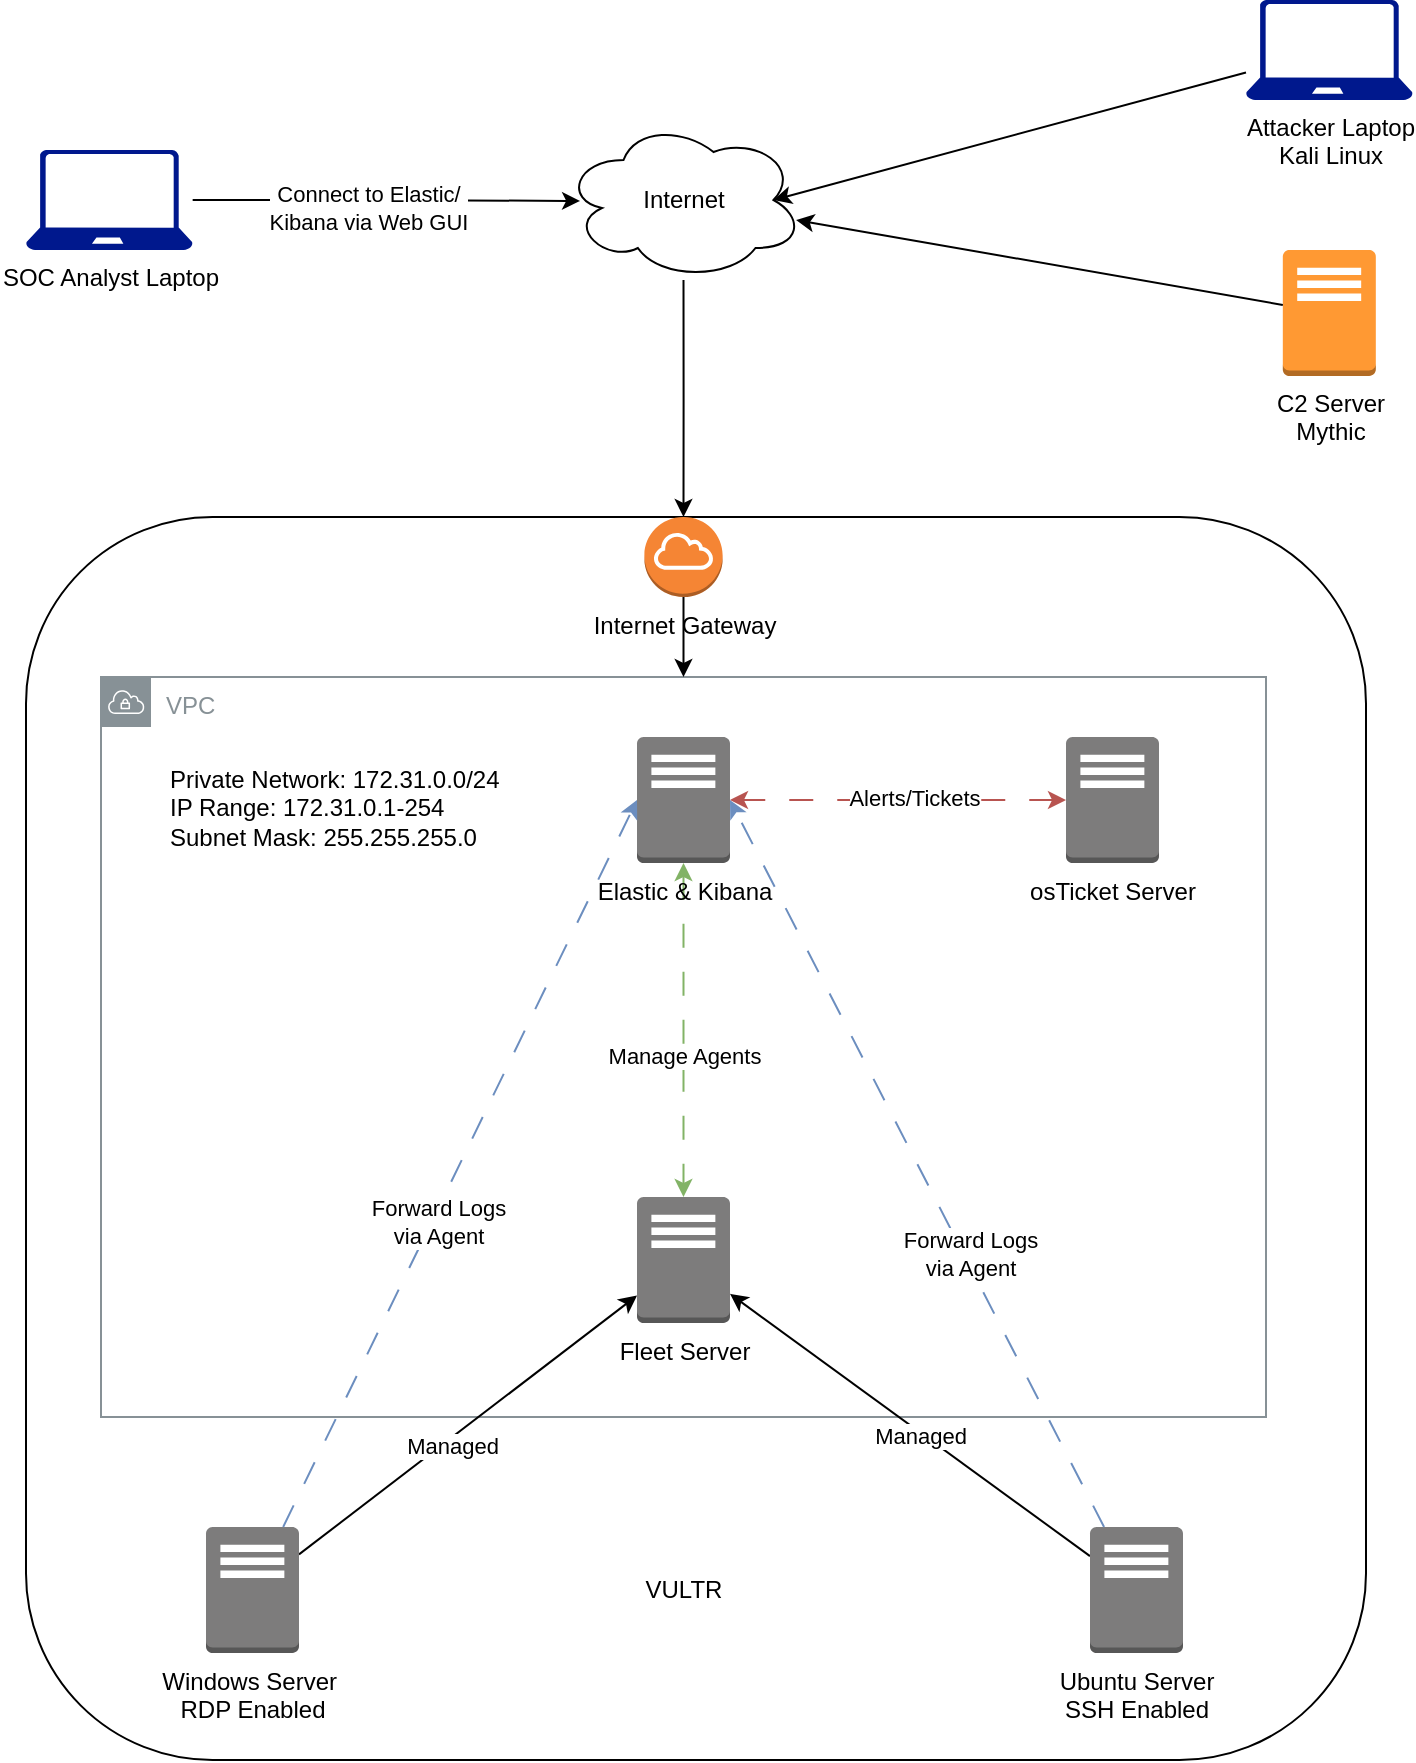 <mxfile version="24.7.12">
  <diagram name="Page-1" id="ZNK0DREt19cdOJr0SCzb">
    <mxGraphModel dx="1363" dy="923" grid="1" gridSize="10" guides="1" tooltips="1" connect="1" arrows="1" fold="1" page="1" pageScale="1" pageWidth="850" pageHeight="1100" math="0" shadow="0">
      <root>
        <mxCell id="0" />
        <mxCell id="1" parent="0" />
        <mxCell id="tdxHeR3uTSqZOh2Qsjf--7" value="" style="rounded=1;whiteSpace=wrap;html=1;" parent="1" vertex="1">
          <mxGeometry x="78" y="298.5" width="670" height="621.5" as="geometry" />
        </mxCell>
        <mxCell id="tdxHeR3uTSqZOh2Qsjf--9" value="VPC" style="sketch=0;outlineConnect=0;gradientColor=none;html=1;whiteSpace=wrap;fontSize=12;fontStyle=0;shape=mxgraph.aws4.group;grIcon=mxgraph.aws4.group_vpc;strokeColor=#879196;fillColor=none;verticalAlign=top;align=left;spacingLeft=30;fontColor=#879196;dashed=0;" parent="1" vertex="1">
          <mxGeometry x="115.5" y="378.5" width="582.5" height="370" as="geometry" />
        </mxCell>
        <mxCell id="tdxHeR3uTSqZOh2Qsjf--13" style="rounded=0;orthogonalLoop=1;jettySize=auto;html=1;" parent="1" source="tdxHeR3uTSqZOh2Qsjf--1" target="tdxHeR3uTSqZOh2Qsjf--2" edge="1">
          <mxGeometry relative="1" as="geometry" />
        </mxCell>
        <mxCell id="tdxHeR3uTSqZOh2Qsjf--14" value="Managed" style="edgeLabel;html=1;align=center;verticalAlign=middle;resizable=0;points=[];" parent="tdxHeR3uTSqZOh2Qsjf--13" vertex="1" connectable="0">
          <mxGeometry x="-0.06" y="2" relative="1" as="geometry">
            <mxPoint as="offset" />
          </mxGeometry>
        </mxCell>
        <mxCell id="tdxHeR3uTSqZOh2Qsjf--1" value="Ubuntu Server&lt;div&gt;SSH Enabled&lt;/div&gt;" style="outlineConnect=0;dashed=0;verticalLabelPosition=bottom;verticalAlign=top;align=center;html=1;shape=mxgraph.aws3.traditional_server;fillColor=#7D7C7C;gradientColor=none;" parent="1" vertex="1">
          <mxGeometry x="610" y="803.5" width="46.5" height="63" as="geometry" />
        </mxCell>
        <mxCell id="tdxHeR3uTSqZOh2Qsjf--2" value="Fleet Server" style="outlineConnect=0;dashed=0;verticalLabelPosition=bottom;verticalAlign=top;align=center;html=1;shape=mxgraph.aws3.traditional_server;fillColor=#7D7C7C;gradientColor=none;" parent="1" vertex="1">
          <mxGeometry x="383.5" y="638.5" width="46.5" height="63" as="geometry" />
        </mxCell>
        <mxCell id="tdxHeR3uTSqZOh2Qsjf--10" style="rounded=0;orthogonalLoop=1;jettySize=auto;html=1;" parent="1" source="tdxHeR3uTSqZOh2Qsjf--3" target="tdxHeR3uTSqZOh2Qsjf--2" edge="1">
          <mxGeometry relative="1" as="geometry" />
        </mxCell>
        <mxCell id="tdxHeR3uTSqZOh2Qsjf--15" value="Managed" style="edgeLabel;html=1;align=center;verticalAlign=middle;resizable=0;points=[];" parent="tdxHeR3uTSqZOh2Qsjf--10" vertex="1" connectable="0">
          <mxGeometry x="-0.127" y="-2" relative="1" as="geometry">
            <mxPoint x="1" y="1" as="offset" />
          </mxGeometry>
        </mxCell>
        <mxCell id="tdxHeR3uTSqZOh2Qsjf--3" value="Windows Server&amp;nbsp;&lt;div&gt;RDP Enabled&lt;/div&gt;" style="outlineConnect=0;dashed=0;verticalLabelPosition=bottom;verticalAlign=top;align=center;html=1;shape=mxgraph.aws3.traditional_server;fillColor=#7D7C7C;gradientColor=none;" parent="1" vertex="1">
          <mxGeometry x="168" y="803.5" width="46.5" height="63" as="geometry" />
        </mxCell>
        <mxCell id="tdxHeR3uTSqZOh2Qsjf--16" style="edgeStyle=orthogonalEdgeStyle;rounded=0;orthogonalLoop=1;jettySize=auto;html=1;startArrow=classic;startFill=1;fillColor=#d5e8d4;strokeColor=#82b366;dashed=1;dashPattern=12 12;" parent="1" source="tdxHeR3uTSqZOh2Qsjf--4" target="tdxHeR3uTSqZOh2Qsjf--2" edge="1">
          <mxGeometry relative="1" as="geometry" />
        </mxCell>
        <mxCell id="tdxHeR3uTSqZOh2Qsjf--19" value="Manage Agents" style="edgeLabel;html=1;align=center;verticalAlign=middle;resizable=0;points=[];" parent="tdxHeR3uTSqZOh2Qsjf--16" vertex="1" connectable="0">
          <mxGeometry x="0.15" relative="1" as="geometry">
            <mxPoint as="offset" />
          </mxGeometry>
        </mxCell>
        <mxCell id="tdxHeR3uTSqZOh2Qsjf--4" value="Elastic &amp;amp; Kibana" style="outlineConnect=0;dashed=0;verticalLabelPosition=bottom;verticalAlign=top;align=center;html=1;shape=mxgraph.aws3.traditional_server;fillColor=#7D7C7C;gradientColor=none;" parent="1" vertex="1">
          <mxGeometry x="383.5" y="408.5" width="46.5" height="63" as="geometry" />
        </mxCell>
        <mxCell id="tdxHeR3uTSqZOh2Qsjf--17" style="edgeStyle=orthogonalEdgeStyle;rounded=0;orthogonalLoop=1;jettySize=auto;html=1;startArrow=classic;startFill=1;fillColor=#f8cecc;strokeColor=#b85450;dashed=1;dashPattern=12 12;" parent="1" source="tdxHeR3uTSqZOh2Qsjf--5" target="tdxHeR3uTSqZOh2Qsjf--4" edge="1">
          <mxGeometry relative="1" as="geometry" />
        </mxCell>
        <mxCell id="tdxHeR3uTSqZOh2Qsjf--18" value="Alerts/Tickets" style="edgeLabel;html=1;align=center;verticalAlign=middle;resizable=0;points=[];" parent="tdxHeR3uTSqZOh2Qsjf--17" vertex="1" connectable="0">
          <mxGeometry x="-0.095" y="-1" relative="1" as="geometry">
            <mxPoint as="offset" />
          </mxGeometry>
        </mxCell>
        <mxCell id="tdxHeR3uTSqZOh2Qsjf--5" value="osTicket Server" style="outlineConnect=0;dashed=0;verticalLabelPosition=bottom;verticalAlign=top;align=center;html=1;shape=mxgraph.aws3.traditional_server;fillColor=#7D7C7C;gradientColor=none;" parent="1" vertex="1">
          <mxGeometry x="598" y="408.5" width="46.5" height="63" as="geometry" />
        </mxCell>
        <mxCell id="tdxHeR3uTSqZOh2Qsjf--6" value="C2 Server&lt;div&gt;Mythic&lt;/div&gt;" style="outlineConnect=0;dashed=0;verticalLabelPosition=bottom;verticalAlign=top;align=center;html=1;shape=mxgraph.aws3.traditional_server;fillColor=#FF9933;gradientColor=none;" parent="1" vertex="1">
          <mxGeometry x="706.41" y="165" width="46.5" height="63" as="geometry" />
        </mxCell>
        <mxCell id="tdxHeR3uTSqZOh2Qsjf--8" value="VULTR" style="text;html=1;align=center;verticalAlign=middle;whiteSpace=wrap;rounded=0;" parent="1" vertex="1">
          <mxGeometry x="376.75" y="820" width="60" height="30" as="geometry" />
        </mxCell>
        <mxCell id="tdxHeR3uTSqZOh2Qsjf--20" style="rounded=0;orthogonalLoop=1;jettySize=auto;html=1;entryX=0;entryY=0.5;entryDx=0;entryDy=0;entryPerimeter=0;fillColor=#dae8fc;strokeColor=#6c8ebf;dashed=1;dashPattern=12 12;" parent="1" source="tdxHeR3uTSqZOh2Qsjf--3" target="tdxHeR3uTSqZOh2Qsjf--4" edge="1">
          <mxGeometry relative="1" as="geometry" />
        </mxCell>
        <mxCell id="tdxHeR3uTSqZOh2Qsjf--22" value="Forward Logs&lt;div&gt;via Agent&lt;/div&gt;" style="edgeLabel;html=1;align=center;verticalAlign=middle;resizable=0;points=[];" parent="tdxHeR3uTSqZOh2Qsjf--20" vertex="1" connectable="0">
          <mxGeometry x="-0.155" y="-3" relative="1" as="geometry">
            <mxPoint as="offset" />
          </mxGeometry>
        </mxCell>
        <mxCell id="tdxHeR3uTSqZOh2Qsjf--21" style="rounded=0;orthogonalLoop=1;jettySize=auto;html=1;entryX=1;entryY=0.5;entryDx=0;entryDy=0;entryPerimeter=0;fillColor=#dae8fc;strokeColor=#6c8ebf;dashed=1;dashPattern=12 12;" parent="1" source="tdxHeR3uTSqZOh2Qsjf--1" target="tdxHeR3uTSqZOh2Qsjf--4" edge="1">
          <mxGeometry relative="1" as="geometry" />
        </mxCell>
        <mxCell id="tdxHeR3uTSqZOh2Qsjf--23" value="Forward Logs&lt;div&gt;via Agent&lt;/div&gt;" style="edgeLabel;html=1;align=center;verticalAlign=middle;resizable=0;points=[];" parent="tdxHeR3uTSqZOh2Qsjf--21" vertex="1" connectable="0">
          <mxGeometry x="-0.249" y="-3" relative="1" as="geometry">
            <mxPoint y="1" as="offset" />
          </mxGeometry>
        </mxCell>
        <mxCell id="tdxHeR3uTSqZOh2Qsjf--24" value="Private Network:&amp;nbsp;&lt;span style=&quot;background-color: initial;&quot;&gt;172.31.0.0/24&lt;/span&gt;&lt;div&gt;&lt;span style=&quot;background-color: initial;&quot;&gt;IP Range: 172.31.0.1-254&lt;/span&gt;&lt;/div&gt;&lt;div&gt;&lt;span style=&quot;background-color: initial;&quot;&gt;Subnet Mask: 255.255.255.0&lt;/span&gt;&lt;/div&gt;" style="text;html=1;align=left;verticalAlign=middle;whiteSpace=wrap;rounded=0;" parent="1" vertex="1">
          <mxGeometry x="148" y="428.5" width="170" height="30" as="geometry" />
        </mxCell>
        <mxCell id="tdxHeR3uTSqZOh2Qsjf--28" style="edgeStyle=orthogonalEdgeStyle;rounded=0;orthogonalLoop=1;jettySize=auto;html=1;" parent="1" source="tdxHeR3uTSqZOh2Qsjf--25" target="tdxHeR3uTSqZOh2Qsjf--9" edge="1">
          <mxGeometry relative="1" as="geometry" />
        </mxCell>
        <mxCell id="tdxHeR3uTSqZOh2Qsjf--25" value="Internet Gateway" style="outlineConnect=0;dashed=0;verticalLabelPosition=bottom;verticalAlign=top;align=center;html=1;shape=mxgraph.aws3.internet_gateway;fillColor=#F58534;gradientColor=none;" parent="1" vertex="1">
          <mxGeometry x="387.19" y="298.5" width="39.12" height="40" as="geometry" />
        </mxCell>
        <mxCell id="tdxHeR3uTSqZOh2Qsjf--27" style="edgeStyle=orthogonalEdgeStyle;rounded=0;orthogonalLoop=1;jettySize=auto;html=1;" parent="1" source="tdxHeR3uTSqZOh2Qsjf--26" target="tdxHeR3uTSqZOh2Qsjf--25" edge="1">
          <mxGeometry relative="1" as="geometry" />
        </mxCell>
        <mxCell id="tdxHeR3uTSqZOh2Qsjf--26" value="Internet" style="ellipse;shape=cloud;whiteSpace=wrap;html=1;" parent="1" vertex="1">
          <mxGeometry x="346.75" y="100" width="120" height="80" as="geometry" />
        </mxCell>
        <mxCell id="tdxHeR3uTSqZOh2Qsjf--32" style="edgeStyle=orthogonalEdgeStyle;rounded=0;orthogonalLoop=1;jettySize=auto;html=1;entryX=0.069;entryY=0.506;entryDx=0;entryDy=0;entryPerimeter=0;" parent="1" source="tdxHeR3uTSqZOh2Qsjf--29" target="tdxHeR3uTSqZOh2Qsjf--26" edge="1">
          <mxGeometry relative="1" as="geometry" />
        </mxCell>
        <mxCell id="tdxHeR3uTSqZOh2Qsjf--33" value="Connect to Elastic/&lt;div&gt;Kibana via Web GUI&lt;/div&gt;" style="edgeLabel;html=1;align=center;verticalAlign=middle;resizable=0;points=[];" parent="tdxHeR3uTSqZOh2Qsjf--32" vertex="1" connectable="0">
          <mxGeometry x="-0.056" y="-4" relative="1" as="geometry">
            <mxPoint x="-4" as="offset" />
          </mxGeometry>
        </mxCell>
        <mxCell id="tdxHeR3uTSqZOh2Qsjf--29" value="SOC Analyst Laptop" style="sketch=0;aspect=fixed;pointerEvents=1;shadow=0;dashed=0;html=1;strokeColor=none;labelPosition=center;verticalLabelPosition=bottom;verticalAlign=top;align=center;fillColor=#00188D;shape=mxgraph.azure.laptop" parent="1" vertex="1">
          <mxGeometry x="78.0" y="115" width="83.33" height="50" as="geometry" />
        </mxCell>
        <mxCell id="tdxHeR3uTSqZOh2Qsjf--34" value="Attacker Laptop&lt;div&gt;Kali Linux&lt;/div&gt;" style="sketch=0;aspect=fixed;pointerEvents=1;shadow=0;dashed=0;html=1;strokeColor=none;labelPosition=center;verticalLabelPosition=bottom;verticalAlign=top;align=center;fillColor=#00188D;shape=mxgraph.azure.laptop" parent="1" vertex="1">
          <mxGeometry x="688.0" y="40" width="83.33" height="50" as="geometry" />
        </mxCell>
        <mxCell id="tdxHeR3uTSqZOh2Qsjf--35" style="rounded=0;orthogonalLoop=1;jettySize=auto;html=1;entryX=0.969;entryY=0.625;entryDx=0;entryDy=0;entryPerimeter=0;" parent="1" source="tdxHeR3uTSqZOh2Qsjf--6" target="tdxHeR3uTSqZOh2Qsjf--26" edge="1">
          <mxGeometry relative="1" as="geometry" />
        </mxCell>
        <mxCell id="tdxHeR3uTSqZOh2Qsjf--36" style="rounded=0;orthogonalLoop=1;jettySize=auto;html=1;entryX=0.875;entryY=0.5;entryDx=0;entryDy=0;entryPerimeter=0;" parent="1" source="tdxHeR3uTSqZOh2Qsjf--34" target="tdxHeR3uTSqZOh2Qsjf--26" edge="1">
          <mxGeometry relative="1" as="geometry" />
        </mxCell>
      </root>
    </mxGraphModel>
  </diagram>
</mxfile>
